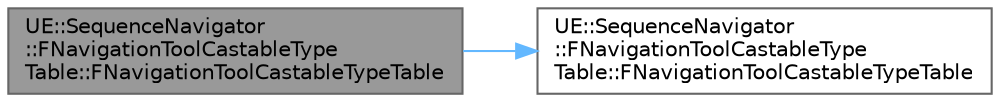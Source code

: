digraph "UE::SequenceNavigator::FNavigationToolCastableTypeTable::FNavigationToolCastableTypeTable"
{
 // INTERACTIVE_SVG=YES
 // LATEX_PDF_SIZE
  bgcolor="transparent";
  edge [fontname=Helvetica,fontsize=10,labelfontname=Helvetica,labelfontsize=10];
  node [fontname=Helvetica,fontsize=10,shape=box,height=0.2,width=0.4];
  rankdir="LR";
  Node1 [id="Node000001",label="UE::SequenceNavigator\l::FNavigationToolCastableType\lTable::FNavigationToolCastableTypeTable",height=0.2,width=0.4,color="gray40", fillcolor="grey60", style="filled", fontcolor="black",tooltip=" "];
  Node1 -> Node2 [id="edge1_Node000001_Node000002",color="steelblue1",style="solid",tooltip=" "];
  Node2 [id="Node000002",label="UE::SequenceNavigator\l::FNavigationToolCastableType\lTable::FNavigationToolCastableTypeTable",height=0.2,width=0.4,color="grey40", fillcolor="white", style="filled",URL="$d7/db7/structUE_1_1SequenceNavigator_1_1FNavigationToolCastableTypeTable.html#a737477aeebc953346f5038faf32c93d8",tooltip=" "];
}
